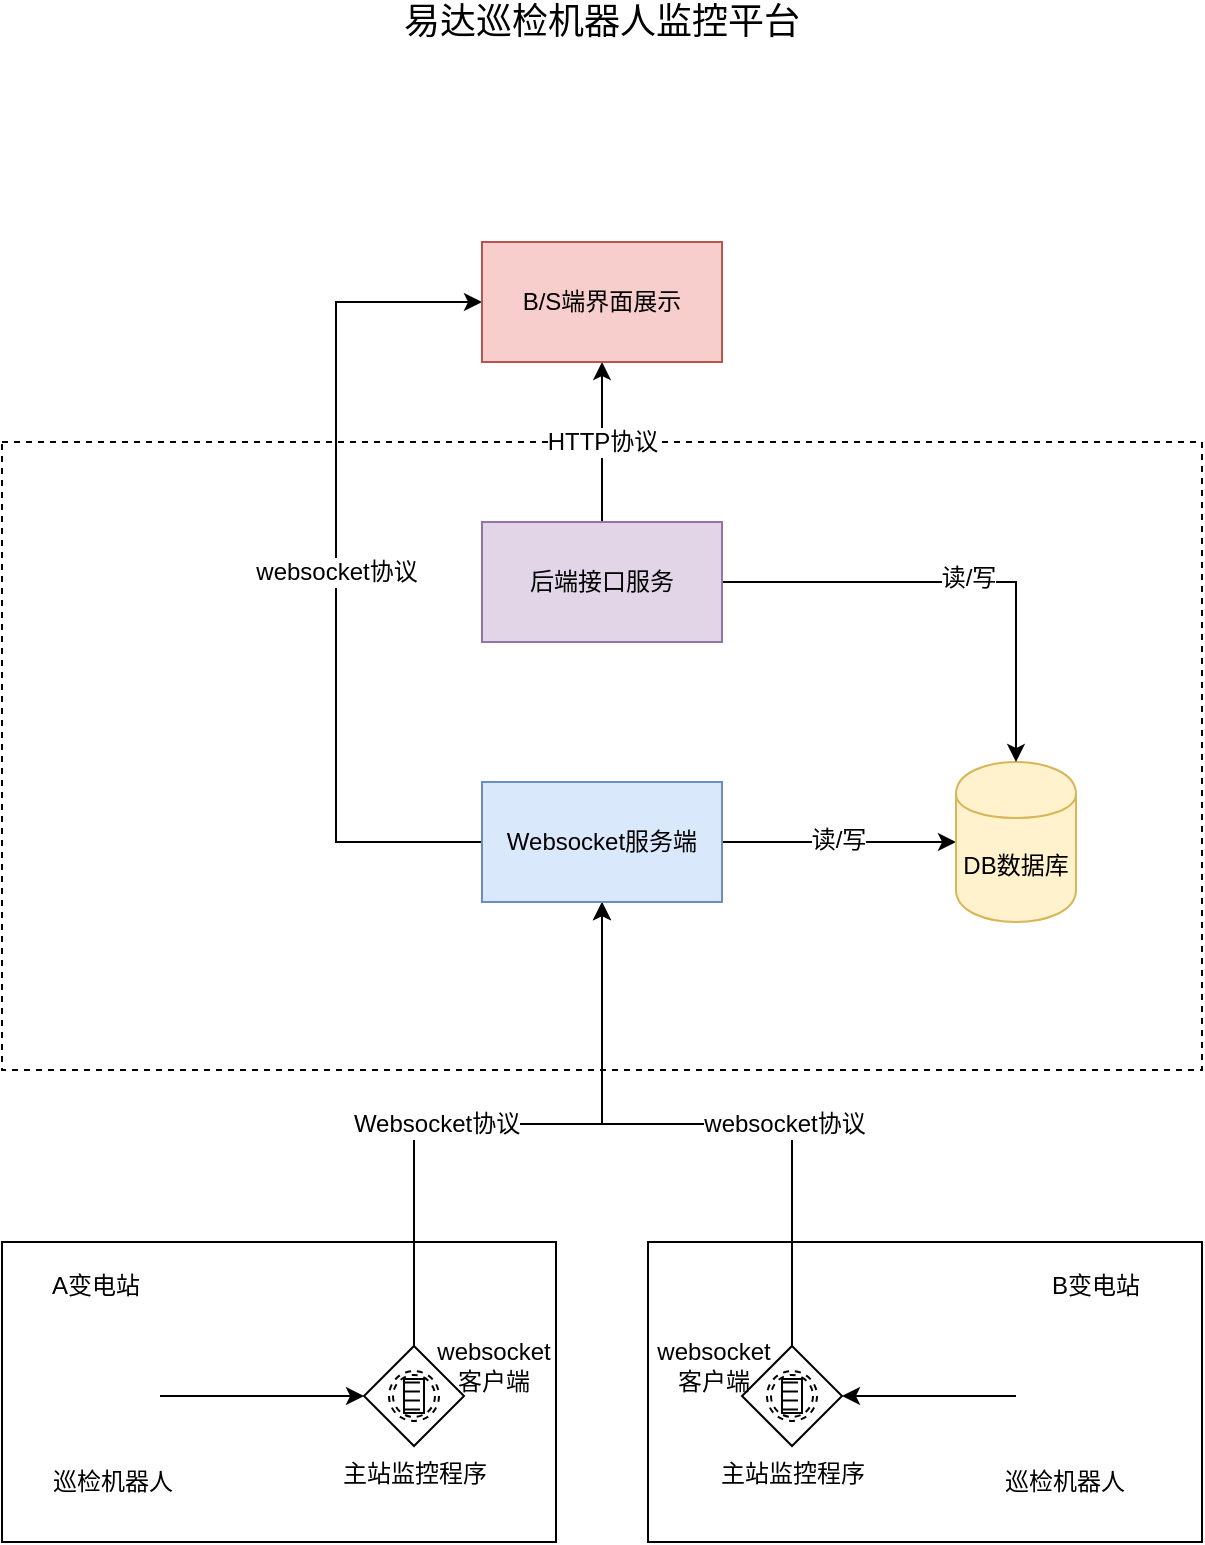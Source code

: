 <mxfile version="12.2.9" type="github" pages="1">
  <diagram id="130WKjdTwqU9Hsnkw1hB" name="Page-1">
    <mxGraphModel dx="932" dy="519" grid="1" gridSize="10" guides="1" tooltips="1" connect="1" arrows="1" fold="1" page="1" pageScale="1" pageWidth="827" pageHeight="1169" math="0" shadow="0">
      <root>
        <mxCell id="0"/>
        <mxCell id="1" parent="0"/>
        <mxCell id="kDa3zQPtUkxCUOgXR0Jn-12" value="" style="rounded=0;whiteSpace=wrap;html=1;fontSize=12;" vertex="1" parent="1">
          <mxGeometry x="113" y="670" width="277" height="150" as="geometry"/>
        </mxCell>
        <mxCell id="kDa3zQPtUkxCUOgXR0Jn-1" value="" style="rounded=0;whiteSpace=wrap;html=1;dashed=1;" vertex="1" parent="1">
          <mxGeometry x="113" y="270" width="600" height="314" as="geometry"/>
        </mxCell>
        <mxCell id="kDa3zQPtUkxCUOgXR0Jn-2" value="易达巡检机器人监控平台" style="text;html=1;strokeColor=none;fillColor=none;align=center;verticalAlign=middle;whiteSpace=wrap;rounded=0;dashed=1;fontSize=18;" vertex="1" parent="1">
          <mxGeometry x="298" y="50" width="230" height="20" as="geometry"/>
        </mxCell>
        <mxCell id="kDa3zQPtUkxCUOgXR0Jn-10" style="edgeStyle=orthogonalEdgeStyle;rounded=0;orthogonalLoop=1;jettySize=auto;html=1;exitX=1;exitY=0.5;exitDx=0;exitDy=0;entryX=0;entryY=0.5;entryDx=0;entryDy=0;fontSize=18;" edge="1" parent="1" source="kDa3zQPtUkxCUOgXR0Jn-8" target="kDa3zQPtUkxCUOgXR0Jn-11">
          <mxGeometry relative="1" as="geometry">
            <mxPoint x="270" y="744" as="targetPoint"/>
          </mxGeometry>
        </mxCell>
        <mxCell id="kDa3zQPtUkxCUOgXR0Jn-8" value="&lt;font style=&quot;font-size: 12px&quot;&gt;巡检机器人&lt;/font&gt;" style="shape=image;html=1;verticalAlign=top;verticalLabelPosition=bottom;labelBackgroundColor=#ffffff;imageAspect=0;aspect=fixed;image=https://cdn3.iconfinder.com/data/icons/technology-1-1/512/technology-machine-electronic-device-05-128.png;fontSize=18;" vertex="1" parent="1">
          <mxGeometry x="144" y="723" width="48" height="48" as="geometry"/>
        </mxCell>
        <mxCell id="kDa3zQPtUkxCUOgXR0Jn-21" style="edgeStyle=orthogonalEdgeStyle;rounded=0;orthogonalLoop=1;jettySize=auto;html=1;exitX=0.5;exitY=0;exitDx=0;exitDy=0;fontSize=12;" edge="1" parent="1" source="kDa3zQPtUkxCUOgXR0Jn-11" target="kDa3zQPtUkxCUOgXR0Jn-19">
          <mxGeometry relative="1" as="geometry"/>
        </mxCell>
        <mxCell id="kDa3zQPtUkxCUOgXR0Jn-24" value="Websocket协议" style="text;html=1;align=center;verticalAlign=middle;resizable=0;points=[];;labelBackgroundColor=#ffffff;fontSize=12;" vertex="1" connectable="0" parent="kDa3zQPtUkxCUOgXR0Jn-21">
          <mxGeometry x="-0.297" y="-11" relative="1" as="geometry">
            <mxPoint x="11" y="-11" as="offset"/>
          </mxGeometry>
        </mxCell>
        <mxCell id="kDa3zQPtUkxCUOgXR0Jn-11" value="主站监控程序" style="shape=mxgraph.bpmn.shape;html=1;verticalLabelPosition=bottom;labelBackgroundColor=#ffffff;verticalAlign=top;align=center;perimeter=rhombusPerimeter;background=gateway;outlineConnect=0;outline=boundNonint;symbol=conditional;fontSize=12;" vertex="1" parent="1">
          <mxGeometry x="294" y="722" width="50" height="50" as="geometry"/>
        </mxCell>
        <mxCell id="kDa3zQPtUkxCUOgXR0Jn-13" value="A变电站" style="text;html=1;strokeColor=none;fillColor=none;align=center;verticalAlign=middle;whiteSpace=wrap;rounded=0;fontSize=12;" vertex="1" parent="1">
          <mxGeometry x="130" y="682" width="60" height="20" as="geometry"/>
        </mxCell>
        <mxCell id="kDa3zQPtUkxCUOgXR0Jn-14" value="" style="rounded=0;whiteSpace=wrap;html=1;fontSize=12;" vertex="1" parent="1">
          <mxGeometry x="436" y="670" width="277" height="150" as="geometry"/>
        </mxCell>
        <mxCell id="kDa3zQPtUkxCUOgXR0Jn-22" style="edgeStyle=orthogonalEdgeStyle;rounded=0;orthogonalLoop=1;jettySize=auto;html=1;exitX=0;exitY=0.5;exitDx=0;exitDy=0;entryX=1;entryY=0.5;entryDx=0;entryDy=0;fontSize=12;" edge="1" parent="1" source="kDa3zQPtUkxCUOgXR0Jn-16" target="kDa3zQPtUkxCUOgXR0Jn-17">
          <mxGeometry relative="1" as="geometry"/>
        </mxCell>
        <mxCell id="kDa3zQPtUkxCUOgXR0Jn-16" value="&lt;font style=&quot;font-size: 12px&quot;&gt;巡检机器人&lt;/font&gt;" style="shape=image;html=1;verticalAlign=top;verticalLabelPosition=bottom;labelBackgroundColor=#ffffff;imageAspect=0;aspect=fixed;image=https://cdn3.iconfinder.com/data/icons/technology-1-1/512/technology-machine-electronic-device-05-128.png;fontSize=18;" vertex="1" parent="1">
          <mxGeometry x="620" y="723" width="48" height="48" as="geometry"/>
        </mxCell>
        <mxCell id="kDa3zQPtUkxCUOgXR0Jn-20" style="edgeStyle=orthogonalEdgeStyle;rounded=0;orthogonalLoop=1;jettySize=auto;html=1;exitX=0.5;exitY=0;exitDx=0;exitDy=0;entryX=0.5;entryY=1;entryDx=0;entryDy=0;fontSize=12;" edge="1" parent="1" source="kDa3zQPtUkxCUOgXR0Jn-17" target="kDa3zQPtUkxCUOgXR0Jn-19">
          <mxGeometry relative="1" as="geometry"/>
        </mxCell>
        <mxCell id="kDa3zQPtUkxCUOgXR0Jn-23" value="websocket协议" style="text;html=1;align=center;verticalAlign=middle;resizable=0;points=[];;labelBackgroundColor=#ffffff;fontSize=12;" vertex="1" connectable="0" parent="kDa3zQPtUkxCUOgXR0Jn-20">
          <mxGeometry x="-0.3" y="4" relative="1" as="geometry">
            <mxPoint x="-4" y="-4" as="offset"/>
          </mxGeometry>
        </mxCell>
        <mxCell id="kDa3zQPtUkxCUOgXR0Jn-17" value="主站监控程序" style="shape=mxgraph.bpmn.shape;html=1;verticalLabelPosition=bottom;labelBackgroundColor=#ffffff;verticalAlign=top;align=center;perimeter=rhombusPerimeter;background=gateway;outlineConnect=0;outline=boundNonint;symbol=conditional;fontSize=12;" vertex="1" parent="1">
          <mxGeometry x="483" y="722" width="50" height="50" as="geometry"/>
        </mxCell>
        <mxCell id="kDa3zQPtUkxCUOgXR0Jn-18" value="B变电站" style="text;html=1;strokeColor=none;fillColor=none;align=center;verticalAlign=middle;whiteSpace=wrap;rounded=0;fontSize=12;" vertex="1" parent="1">
          <mxGeometry x="630" y="682" width="60" height="20" as="geometry"/>
        </mxCell>
        <mxCell id="kDa3zQPtUkxCUOgXR0Jn-29" style="edgeStyle=orthogonalEdgeStyle;rounded=0;orthogonalLoop=1;jettySize=auto;html=1;exitX=1;exitY=0.5;exitDx=0;exitDy=0;entryX=0;entryY=0.5;entryDx=0;entryDy=0;fontSize=12;" edge="1" parent="1" source="kDa3zQPtUkxCUOgXR0Jn-19" target="kDa3zQPtUkxCUOgXR0Jn-28">
          <mxGeometry relative="1" as="geometry"/>
        </mxCell>
        <mxCell id="kDa3zQPtUkxCUOgXR0Jn-30" value="读/写" style="text;html=1;align=center;verticalAlign=middle;resizable=0;points=[];;labelBackgroundColor=#ffffff;fontSize=12;" vertex="1" connectable="0" parent="kDa3zQPtUkxCUOgXR0Jn-29">
          <mxGeometry x="-0.009" y="1" relative="1" as="geometry">
            <mxPoint as="offset"/>
          </mxGeometry>
        </mxCell>
        <mxCell id="kDa3zQPtUkxCUOgXR0Jn-36" value="websocket协议" style="edgeStyle=orthogonalEdgeStyle;rounded=0;orthogonalLoop=1;jettySize=auto;html=1;exitX=0;exitY=0.5;exitDx=0;exitDy=0;entryX=0;entryY=0.5;entryDx=0;entryDy=0;fontSize=12;" edge="1" parent="1" source="kDa3zQPtUkxCUOgXR0Jn-19" target="kDa3zQPtUkxCUOgXR0Jn-34">
          <mxGeometry relative="1" as="geometry">
            <Array as="points">
              <mxPoint x="280" y="470"/>
              <mxPoint x="280" y="200"/>
            </Array>
          </mxGeometry>
        </mxCell>
        <mxCell id="kDa3zQPtUkxCUOgXR0Jn-19" value="Websocket服务端" style="rounded=0;whiteSpace=wrap;html=1;fontSize=12;fillColor=#dae8fc;strokeColor=#6c8ebf;" vertex="1" parent="1">
          <mxGeometry x="353" y="440" width="120" height="60" as="geometry"/>
        </mxCell>
        <mxCell id="kDa3zQPtUkxCUOgXR0Jn-28" value="DB数据库" style="shape=cylinder;whiteSpace=wrap;html=1;boundedLbl=1;backgroundOutline=1;fontSize=12;fillColor=#fff2cc;strokeColor=#d6b656;" vertex="1" parent="1">
          <mxGeometry x="590" y="430" width="60" height="80" as="geometry"/>
        </mxCell>
        <mxCell id="kDa3zQPtUkxCUOgXR0Jn-32" style="edgeStyle=orthogonalEdgeStyle;rounded=0;orthogonalLoop=1;jettySize=auto;html=1;exitX=1;exitY=0.5;exitDx=0;exitDy=0;entryX=0.5;entryY=0;entryDx=0;entryDy=0;fontSize=12;" edge="1" parent="1" source="kDa3zQPtUkxCUOgXR0Jn-31" target="kDa3zQPtUkxCUOgXR0Jn-28">
          <mxGeometry relative="1" as="geometry"/>
        </mxCell>
        <mxCell id="kDa3zQPtUkxCUOgXR0Jn-33" value="读/写" style="text;html=1;align=center;verticalAlign=middle;resizable=0;points=[];;labelBackgroundColor=#ffffff;fontSize=12;" vertex="1" connectable="0" parent="kDa3zQPtUkxCUOgXR0Jn-32">
          <mxGeometry x="0.038" y="2" relative="1" as="geometry">
            <mxPoint as="offset"/>
          </mxGeometry>
        </mxCell>
        <mxCell id="kDa3zQPtUkxCUOgXR0Jn-35" value="HTTP协议" style="edgeStyle=orthogonalEdgeStyle;rounded=0;orthogonalLoop=1;jettySize=auto;html=1;exitX=0.5;exitY=0;exitDx=0;exitDy=0;fontSize=12;" edge="1" parent="1" source="kDa3zQPtUkxCUOgXR0Jn-31" target="kDa3zQPtUkxCUOgXR0Jn-34">
          <mxGeometry relative="1" as="geometry"/>
        </mxCell>
        <mxCell id="kDa3zQPtUkxCUOgXR0Jn-31" value="后端接口服务" style="rounded=0;whiteSpace=wrap;html=1;fontSize=12;fillColor=#e1d5e7;strokeColor=#9673a6;" vertex="1" parent="1">
          <mxGeometry x="353" y="310" width="120" height="60" as="geometry"/>
        </mxCell>
        <mxCell id="kDa3zQPtUkxCUOgXR0Jn-34" value="B/S端界面展示" style="rounded=0;whiteSpace=wrap;html=1;fontSize=12;fillColor=#f8cecc;strokeColor=#b85450;" vertex="1" parent="1">
          <mxGeometry x="353" y="170" width="120" height="60" as="geometry"/>
        </mxCell>
        <mxCell id="kDa3zQPtUkxCUOgXR0Jn-37" value="websocket客户端" style="text;html=1;strokeColor=none;fillColor=none;align=center;verticalAlign=middle;whiteSpace=wrap;rounded=0;fontSize=12;" vertex="1" parent="1">
          <mxGeometry x="339" y="722" width="40" height="20" as="geometry"/>
        </mxCell>
        <mxCell id="kDa3zQPtUkxCUOgXR0Jn-39" value="websocket客户端" style="text;html=1;strokeColor=none;fillColor=none;align=center;verticalAlign=middle;whiteSpace=wrap;rounded=0;fontSize=12;" vertex="1" parent="1">
          <mxGeometry x="449" y="722" width="40" height="20" as="geometry"/>
        </mxCell>
      </root>
    </mxGraphModel>
  </diagram>
</mxfile>
